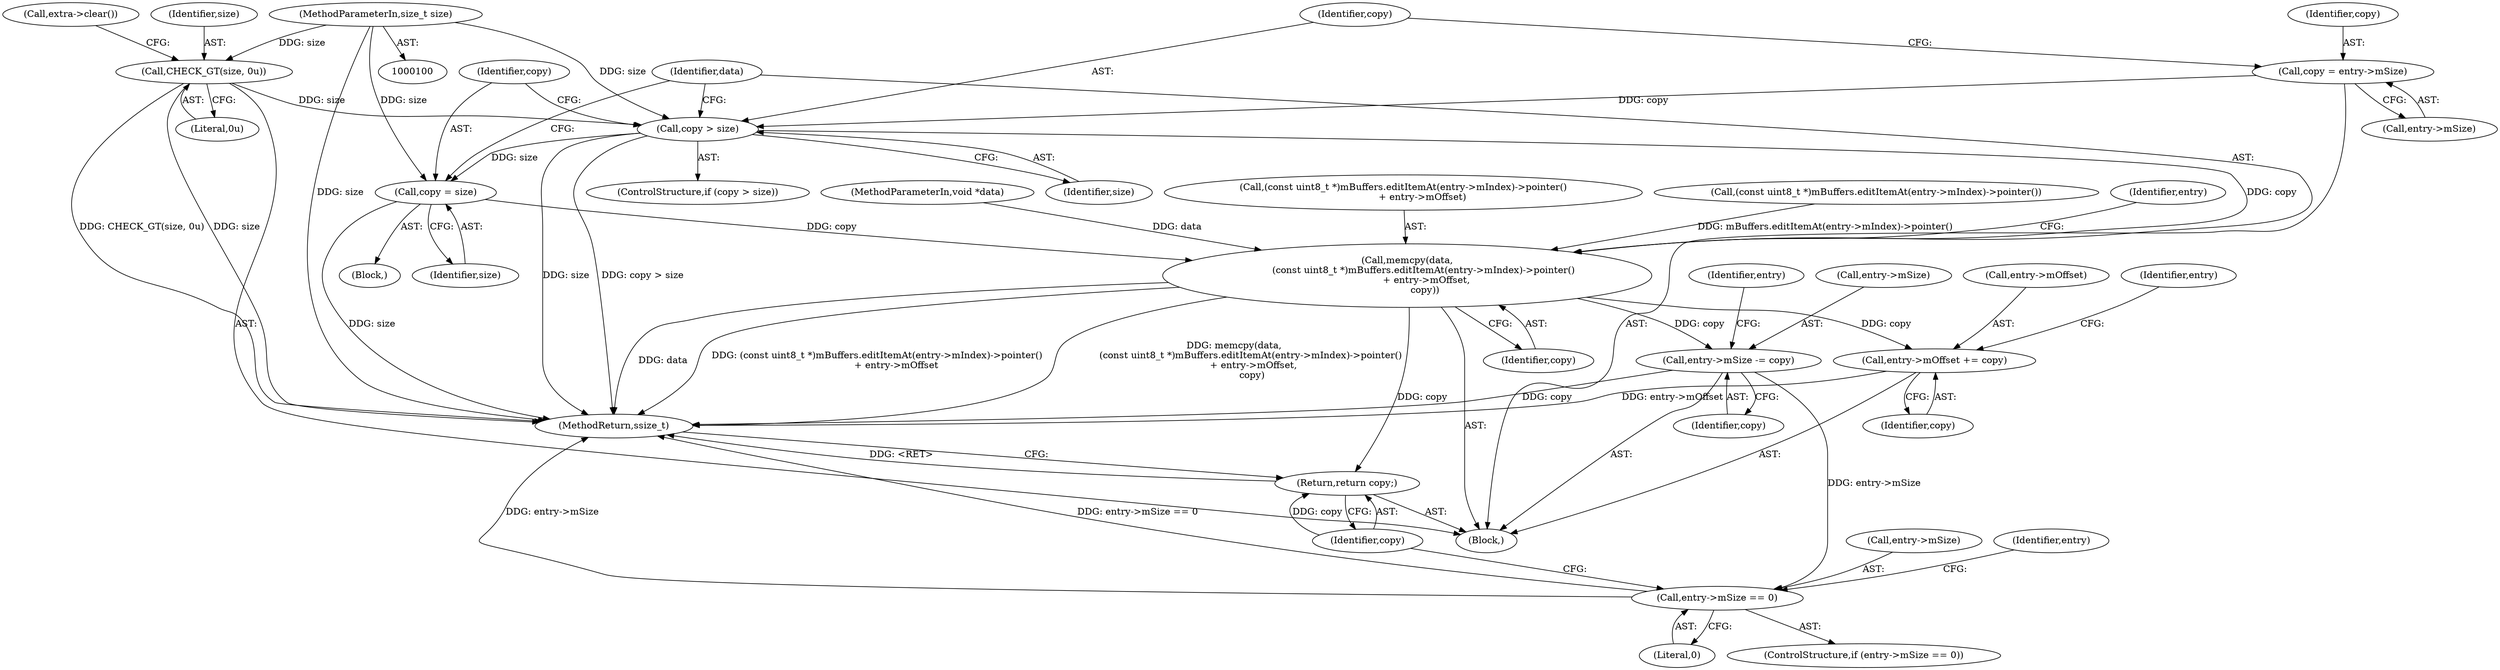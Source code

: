digraph "0_Android_a2d1d85726aa2a3126e9c331a8e00a8c319c9e2b@API" {
"1000181" [label="(Call,copy = size)"];
"1000177" [label="(Call,copy > size)"];
"1000171" [label="(Call,copy = entry->mSize)"];
"1000105" [label="(Call,CHECK_GT(size, 0u))"];
"1000102" [label="(MethodParameterIn,size_t size)"];
"1000184" [label="(Call,memcpy(data,\n           (const uint8_t *)mBuffers.editItemAt(entry->mIndex)->pointer()\n             + entry->mOffset,\n            copy))"];
"1000194" [label="(Call,entry->mOffset += copy)"];
"1000199" [label="(Call,entry->mSize -= copy)"];
"1000205" [label="(Call,entry->mSize == 0)"];
"1000220" [label="(Return,return copy;)"];
"1000195" [label="(Call,entry->mOffset)"];
"1000101" [label="(MethodParameterIn,void *data)"];
"1000180" [label="(Block,)"];
"1000105" [label="(Call,CHECK_GT(size, 0u))"];
"1000183" [label="(Identifier,size)"];
"1000200" [label="(Call,entry->mSize)"];
"1000108" [label="(Call,extra->clear())"];
"1000173" [label="(Call,entry->mSize)"];
"1000186" [label="(Call,(const uint8_t *)mBuffers.editItemAt(entry->mIndex)->pointer()\n             + entry->mOffset)"];
"1000203" [label="(Identifier,copy)"];
"1000176" [label="(ControlStructure,if (copy > size))"];
"1000177" [label="(Call,copy > size)"];
"1000206" [label="(Call,entry->mSize)"];
"1000209" [label="(Literal,0)"];
"1000106" [label="(Identifier,size)"];
"1000185" [label="(Identifier,data)"];
"1000222" [label="(MethodReturn,ssize_t)"];
"1000198" [label="(Identifier,copy)"];
"1000107" [label="(Literal,0u)"];
"1000221" [label="(Identifier,copy)"];
"1000184" [label="(Call,memcpy(data,\n           (const uint8_t *)mBuffers.editItemAt(entry->mIndex)->pointer()\n             + entry->mOffset,\n            copy))"];
"1000220" [label="(Return,return copy;)"];
"1000104" [label="(Block,)"];
"1000193" [label="(Identifier,copy)"];
"1000187" [label="(Call,(const uint8_t *)mBuffers.editItemAt(entry->mIndex)->pointer())"];
"1000207" [label="(Identifier,entry)"];
"1000196" [label="(Identifier,entry)"];
"1000199" [label="(Call,entry->mSize -= copy)"];
"1000102" [label="(MethodParameterIn,size_t size)"];
"1000178" [label="(Identifier,copy)"];
"1000201" [label="(Identifier,entry)"];
"1000204" [label="(ControlStructure,if (entry->mSize == 0))"];
"1000171" [label="(Call,copy = entry->mSize)"];
"1000181" [label="(Call,copy = size)"];
"1000182" [label="(Identifier,copy)"];
"1000194" [label="(Call,entry->mOffset += copy)"];
"1000179" [label="(Identifier,size)"];
"1000205" [label="(Call,entry->mSize == 0)"];
"1000213" [label="(Identifier,entry)"];
"1000172" [label="(Identifier,copy)"];
"1000181" -> "1000180"  [label="AST: "];
"1000181" -> "1000183"  [label="CFG: "];
"1000182" -> "1000181"  [label="AST: "];
"1000183" -> "1000181"  [label="AST: "];
"1000185" -> "1000181"  [label="CFG: "];
"1000181" -> "1000222"  [label="DDG: size"];
"1000177" -> "1000181"  [label="DDG: size"];
"1000102" -> "1000181"  [label="DDG: size"];
"1000181" -> "1000184"  [label="DDG: copy"];
"1000177" -> "1000176"  [label="AST: "];
"1000177" -> "1000179"  [label="CFG: "];
"1000178" -> "1000177"  [label="AST: "];
"1000179" -> "1000177"  [label="AST: "];
"1000182" -> "1000177"  [label="CFG: "];
"1000185" -> "1000177"  [label="CFG: "];
"1000177" -> "1000222"  [label="DDG: size"];
"1000177" -> "1000222"  [label="DDG: copy > size"];
"1000171" -> "1000177"  [label="DDG: copy"];
"1000105" -> "1000177"  [label="DDG: size"];
"1000102" -> "1000177"  [label="DDG: size"];
"1000177" -> "1000184"  [label="DDG: copy"];
"1000171" -> "1000104"  [label="AST: "];
"1000171" -> "1000173"  [label="CFG: "];
"1000172" -> "1000171"  [label="AST: "];
"1000173" -> "1000171"  [label="AST: "];
"1000178" -> "1000171"  [label="CFG: "];
"1000105" -> "1000104"  [label="AST: "];
"1000105" -> "1000107"  [label="CFG: "];
"1000106" -> "1000105"  [label="AST: "];
"1000107" -> "1000105"  [label="AST: "];
"1000108" -> "1000105"  [label="CFG: "];
"1000105" -> "1000222"  [label="DDG: size"];
"1000105" -> "1000222"  [label="DDG: CHECK_GT(size, 0u)"];
"1000102" -> "1000105"  [label="DDG: size"];
"1000102" -> "1000100"  [label="AST: "];
"1000102" -> "1000222"  [label="DDG: size"];
"1000184" -> "1000104"  [label="AST: "];
"1000184" -> "1000193"  [label="CFG: "];
"1000185" -> "1000184"  [label="AST: "];
"1000186" -> "1000184"  [label="AST: "];
"1000193" -> "1000184"  [label="AST: "];
"1000196" -> "1000184"  [label="CFG: "];
"1000184" -> "1000222"  [label="DDG: data"];
"1000184" -> "1000222"  [label="DDG: (const uint8_t *)mBuffers.editItemAt(entry->mIndex)->pointer()\n             + entry->mOffset"];
"1000184" -> "1000222"  [label="DDG: memcpy(data,\n           (const uint8_t *)mBuffers.editItemAt(entry->mIndex)->pointer()\n             + entry->mOffset,\n            copy)"];
"1000101" -> "1000184"  [label="DDG: data"];
"1000187" -> "1000184"  [label="DDG: mBuffers.editItemAt(entry->mIndex)->pointer()"];
"1000184" -> "1000194"  [label="DDG: copy"];
"1000184" -> "1000199"  [label="DDG: copy"];
"1000184" -> "1000220"  [label="DDG: copy"];
"1000194" -> "1000104"  [label="AST: "];
"1000194" -> "1000198"  [label="CFG: "];
"1000195" -> "1000194"  [label="AST: "];
"1000198" -> "1000194"  [label="AST: "];
"1000201" -> "1000194"  [label="CFG: "];
"1000194" -> "1000222"  [label="DDG: entry->mOffset"];
"1000199" -> "1000104"  [label="AST: "];
"1000199" -> "1000203"  [label="CFG: "];
"1000200" -> "1000199"  [label="AST: "];
"1000203" -> "1000199"  [label="AST: "];
"1000207" -> "1000199"  [label="CFG: "];
"1000199" -> "1000222"  [label="DDG: copy"];
"1000199" -> "1000205"  [label="DDG: entry->mSize"];
"1000205" -> "1000204"  [label="AST: "];
"1000205" -> "1000209"  [label="CFG: "];
"1000206" -> "1000205"  [label="AST: "];
"1000209" -> "1000205"  [label="AST: "];
"1000213" -> "1000205"  [label="CFG: "];
"1000221" -> "1000205"  [label="CFG: "];
"1000205" -> "1000222"  [label="DDG: entry->mSize"];
"1000205" -> "1000222"  [label="DDG: entry->mSize == 0"];
"1000220" -> "1000104"  [label="AST: "];
"1000220" -> "1000221"  [label="CFG: "];
"1000221" -> "1000220"  [label="AST: "];
"1000222" -> "1000220"  [label="CFG: "];
"1000220" -> "1000222"  [label="DDG: <RET>"];
"1000221" -> "1000220"  [label="DDG: copy"];
}
